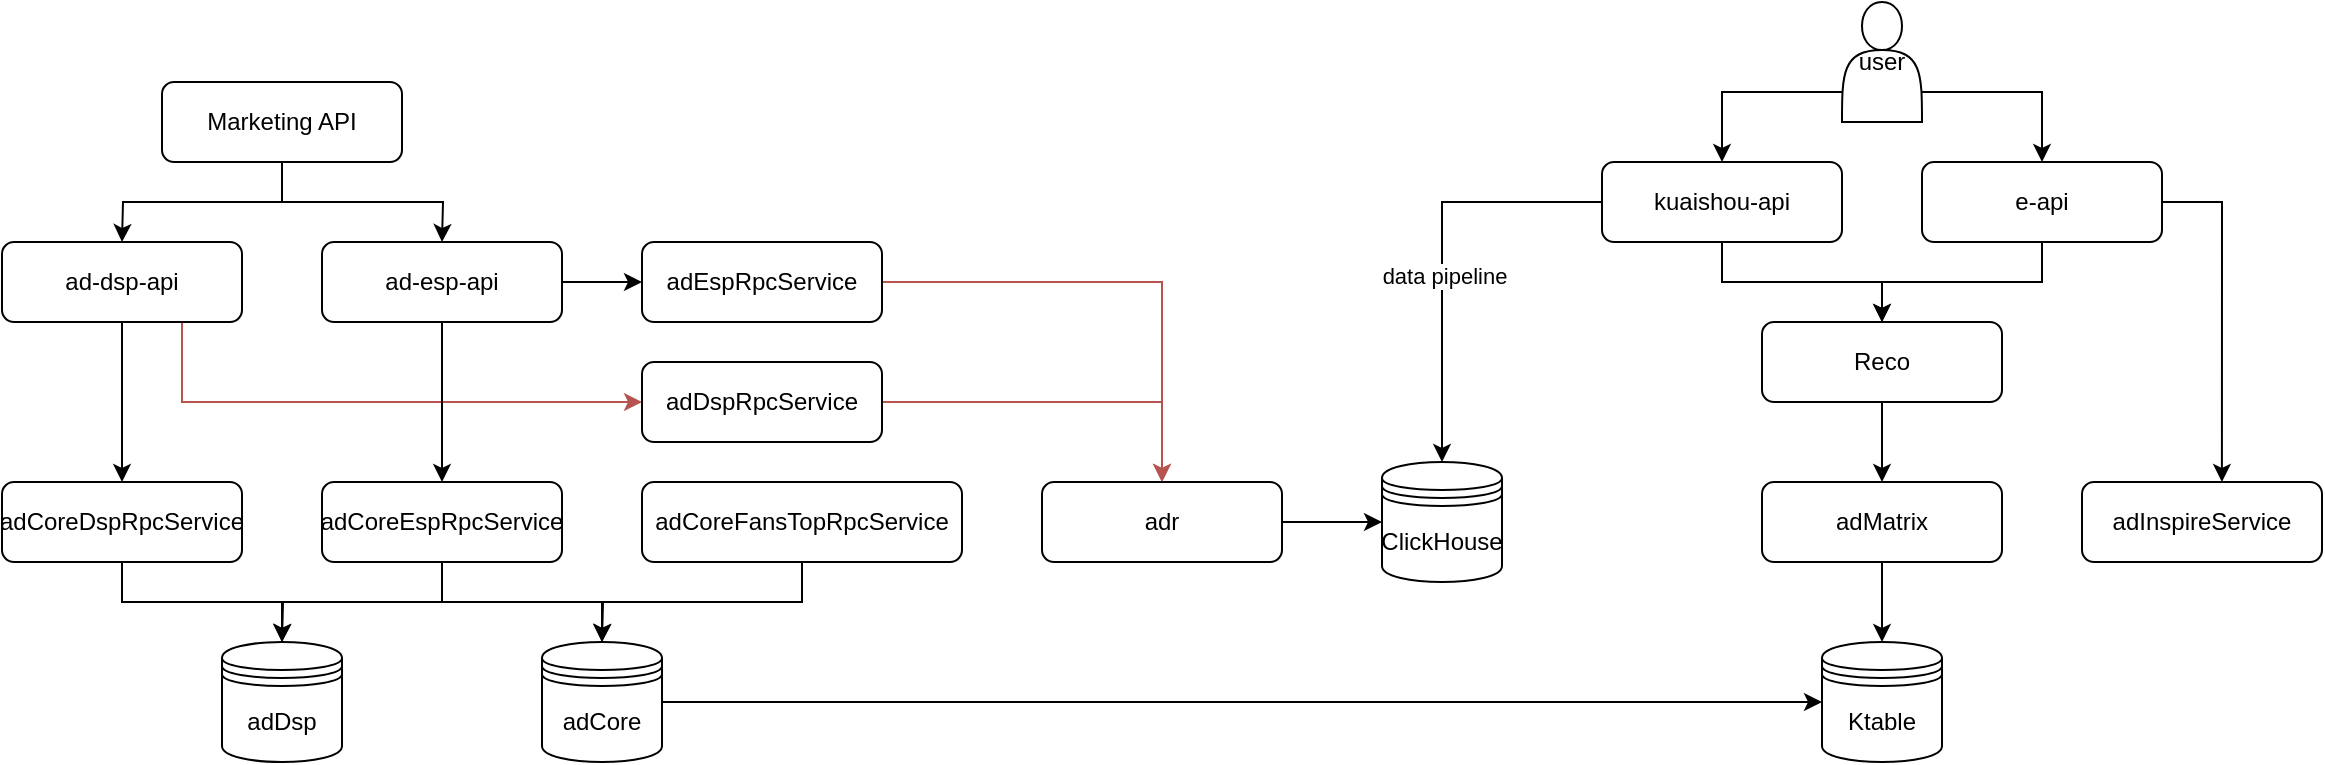 <mxfile version="17.2.5" type="github">
  <diagram id="xDiTu3_3AWAYvyxSFZS6" name="Page-1">
    <mxGraphModel dx="1298" dy="782" grid="1" gridSize="10" guides="1" tooltips="1" connect="1" arrows="1" fold="1" page="1" pageScale="1" pageWidth="827" pageHeight="1169" math="0" shadow="0">
      <root>
        <mxCell id="0" />
        <mxCell id="1" parent="0" />
        <mxCell id="-li0W7I0oBlAdKbRJxmY-7" style="edgeStyle=orthogonalEdgeStyle;rounded=0;orthogonalLoop=1;jettySize=auto;html=1;exitX=0.5;exitY=1;exitDx=0;exitDy=0;entryX=0.5;entryY=0;entryDx=0;entryDy=0;" edge="1" parent="1" source="-li0W7I0oBlAdKbRJxmY-4">
          <mxGeometry relative="1" as="geometry">
            <mxPoint x="100" y="160" as="targetPoint" />
          </mxGeometry>
        </mxCell>
        <mxCell id="-li0W7I0oBlAdKbRJxmY-8" style="edgeStyle=orthogonalEdgeStyle;rounded=0;orthogonalLoop=1;jettySize=auto;html=1;exitX=0.5;exitY=1;exitDx=0;exitDy=0;entryX=0.5;entryY=0;entryDx=0;entryDy=0;" edge="1" parent="1" source="-li0W7I0oBlAdKbRJxmY-4">
          <mxGeometry relative="1" as="geometry">
            <mxPoint x="260" y="160" as="targetPoint" />
          </mxGeometry>
        </mxCell>
        <mxCell id="-li0W7I0oBlAdKbRJxmY-4" value="Marketing API" style="rounded=1;whiteSpace=wrap;html=1;" vertex="1" parent="1">
          <mxGeometry x="120" y="80" width="120" height="40" as="geometry" />
        </mxCell>
        <mxCell id="-li0W7I0oBlAdKbRJxmY-13" style="edgeStyle=orthogonalEdgeStyle;rounded=0;orthogonalLoop=1;jettySize=auto;html=1;exitX=0.5;exitY=1;exitDx=0;exitDy=0;entryX=0.5;entryY=0;entryDx=0;entryDy=0;" edge="1" parent="1" source="-li0W7I0oBlAdKbRJxmY-9" target="-li0W7I0oBlAdKbRJxmY-11">
          <mxGeometry relative="1" as="geometry" />
        </mxCell>
        <mxCell id="-li0W7I0oBlAdKbRJxmY-48" style="edgeStyle=orthogonalEdgeStyle;rounded=0;jumpStyle=arc;orthogonalLoop=1;jettySize=auto;html=1;exitX=0.75;exitY=1;exitDx=0;exitDy=0;entryX=0;entryY=0.5;entryDx=0;entryDy=0;fillColor=#f8cecc;strokeColor=#b85450;" edge="1" parent="1" source="-li0W7I0oBlAdKbRJxmY-9" target="-li0W7I0oBlAdKbRJxmY-47">
          <mxGeometry relative="1" as="geometry" />
        </mxCell>
        <mxCell id="-li0W7I0oBlAdKbRJxmY-9" value="ad-dsp-api" style="rounded=1;whiteSpace=wrap;html=1;" vertex="1" parent="1">
          <mxGeometry x="40" y="160" width="120" height="40" as="geometry" />
        </mxCell>
        <mxCell id="-li0W7I0oBlAdKbRJxmY-14" style="edgeStyle=orthogonalEdgeStyle;rounded=0;orthogonalLoop=1;jettySize=auto;html=1;exitX=0.5;exitY=1;exitDx=0;exitDy=0;entryX=0.5;entryY=0;entryDx=0;entryDy=0;" edge="1" parent="1" source="-li0W7I0oBlAdKbRJxmY-10" target="-li0W7I0oBlAdKbRJxmY-12">
          <mxGeometry relative="1" as="geometry" />
        </mxCell>
        <mxCell id="-li0W7I0oBlAdKbRJxmY-35" style="edgeStyle=orthogonalEdgeStyle;rounded=0;orthogonalLoop=1;jettySize=auto;html=1;exitX=1;exitY=0.5;exitDx=0;exitDy=0;" edge="1" parent="1" source="-li0W7I0oBlAdKbRJxmY-10" target="-li0W7I0oBlAdKbRJxmY-34">
          <mxGeometry relative="1" as="geometry" />
        </mxCell>
        <mxCell id="-li0W7I0oBlAdKbRJxmY-10" value="ad-esp-api" style="rounded=1;whiteSpace=wrap;html=1;" vertex="1" parent="1">
          <mxGeometry x="200" y="160" width="120" height="40" as="geometry" />
        </mxCell>
        <mxCell id="-li0W7I0oBlAdKbRJxmY-18" style="edgeStyle=orthogonalEdgeStyle;rounded=0;orthogonalLoop=1;jettySize=auto;html=1;exitX=0.5;exitY=1;exitDx=0;exitDy=0;" edge="1" parent="1" source="-li0W7I0oBlAdKbRJxmY-11" target="-li0W7I0oBlAdKbRJxmY-16">
          <mxGeometry relative="1" as="geometry" />
        </mxCell>
        <mxCell id="-li0W7I0oBlAdKbRJxmY-11" value="adCoreDspRpcService" style="rounded=1;whiteSpace=wrap;html=1;" vertex="1" parent="1">
          <mxGeometry x="40" y="280" width="120" height="40" as="geometry" />
        </mxCell>
        <mxCell id="-li0W7I0oBlAdKbRJxmY-19" style="edgeStyle=orthogonalEdgeStyle;rounded=0;orthogonalLoop=1;jettySize=auto;html=1;exitX=0.5;exitY=1;exitDx=0;exitDy=0;" edge="1" parent="1" source="-li0W7I0oBlAdKbRJxmY-12">
          <mxGeometry relative="1" as="geometry">
            <mxPoint x="180" y="360" as="targetPoint" />
          </mxGeometry>
        </mxCell>
        <mxCell id="-li0W7I0oBlAdKbRJxmY-21" style="edgeStyle=orthogonalEdgeStyle;rounded=0;orthogonalLoop=1;jettySize=auto;html=1;exitX=0.5;exitY=1;exitDx=0;exitDy=0;" edge="1" parent="1" source="-li0W7I0oBlAdKbRJxmY-12">
          <mxGeometry relative="1" as="geometry">
            <mxPoint x="340" y="360" as="targetPoint" />
          </mxGeometry>
        </mxCell>
        <mxCell id="-li0W7I0oBlAdKbRJxmY-12" value="adCoreEspRpcService" style="rounded=1;whiteSpace=wrap;html=1;" vertex="1" parent="1">
          <mxGeometry x="200" y="280" width="120" height="40" as="geometry" />
        </mxCell>
        <mxCell id="-li0W7I0oBlAdKbRJxmY-20" style="edgeStyle=orthogonalEdgeStyle;rounded=0;orthogonalLoop=1;jettySize=auto;html=1;exitX=0.5;exitY=1;exitDx=0;exitDy=0;" edge="1" parent="1" source="-li0W7I0oBlAdKbRJxmY-15" target="-li0W7I0oBlAdKbRJxmY-17">
          <mxGeometry relative="1" as="geometry" />
        </mxCell>
        <mxCell id="-li0W7I0oBlAdKbRJxmY-15" value="adCoreFansTopRpcService" style="rounded=1;whiteSpace=wrap;html=1;" vertex="1" parent="1">
          <mxGeometry x="360" y="280" width="160" height="40" as="geometry" />
        </mxCell>
        <mxCell id="-li0W7I0oBlAdKbRJxmY-16" value="adDsp" style="shape=datastore;whiteSpace=wrap;html=1;" vertex="1" parent="1">
          <mxGeometry x="150" y="360" width="60" height="60" as="geometry" />
        </mxCell>
        <mxCell id="-li0W7I0oBlAdKbRJxmY-25" style="edgeStyle=orthogonalEdgeStyle;rounded=0;orthogonalLoop=1;jettySize=auto;html=1;exitX=1;exitY=0.5;exitDx=0;exitDy=0;" edge="1" parent="1" source="-li0W7I0oBlAdKbRJxmY-17" target="-li0W7I0oBlAdKbRJxmY-24">
          <mxGeometry relative="1" as="geometry" />
        </mxCell>
        <mxCell id="-li0W7I0oBlAdKbRJxmY-17" value="adCore" style="shape=datastore;whiteSpace=wrap;html=1;" vertex="1" parent="1">
          <mxGeometry x="310" y="360" width="60" height="60" as="geometry" />
        </mxCell>
        <mxCell id="-li0W7I0oBlAdKbRJxmY-29" style="edgeStyle=orthogonalEdgeStyle;rounded=0;orthogonalLoop=1;jettySize=auto;html=1;exitX=0.5;exitY=1;exitDx=0;exitDy=0;entryX=0.5;entryY=0;entryDx=0;entryDy=0;" edge="1" parent="1" source="-li0W7I0oBlAdKbRJxmY-22" target="-li0W7I0oBlAdKbRJxmY-24">
          <mxGeometry relative="1" as="geometry" />
        </mxCell>
        <mxCell id="-li0W7I0oBlAdKbRJxmY-22" value="adMatrix" style="rounded=1;whiteSpace=wrap;html=1;" vertex="1" parent="1">
          <mxGeometry x="920" y="280" width="120" height="40" as="geometry" />
        </mxCell>
        <mxCell id="-li0W7I0oBlAdKbRJxmY-24" value="Ktable" style="shape=datastore;whiteSpace=wrap;html=1;" vertex="1" parent="1">
          <mxGeometry x="950" y="360" width="60" height="60" as="geometry" />
        </mxCell>
        <mxCell id="-li0W7I0oBlAdKbRJxmY-28" style="edgeStyle=orthogonalEdgeStyle;rounded=0;orthogonalLoop=1;jettySize=auto;html=1;exitX=0.5;exitY=1;exitDx=0;exitDy=0;entryX=0.5;entryY=0;entryDx=0;entryDy=0;" edge="1" parent="1" source="-li0W7I0oBlAdKbRJxmY-27" target="-li0W7I0oBlAdKbRJxmY-22">
          <mxGeometry relative="1" as="geometry" />
        </mxCell>
        <mxCell id="-li0W7I0oBlAdKbRJxmY-27" value="Reco" style="rounded=1;whiteSpace=wrap;html=1;" vertex="1" parent="1">
          <mxGeometry x="920" y="200" width="120" height="40" as="geometry" />
        </mxCell>
        <mxCell id="-li0W7I0oBlAdKbRJxmY-32" style="edgeStyle=orthogonalEdgeStyle;rounded=0;orthogonalLoop=1;jettySize=auto;html=1;exitX=0.5;exitY=1;exitDx=0;exitDy=0;entryX=0.5;entryY=0;entryDx=0;entryDy=0;" edge="1" parent="1" source="-li0W7I0oBlAdKbRJxmY-30" target="-li0W7I0oBlAdKbRJxmY-27">
          <mxGeometry relative="1" as="geometry" />
        </mxCell>
        <mxCell id="-li0W7I0oBlAdKbRJxmY-44" style="edgeStyle=orthogonalEdgeStyle;rounded=0;orthogonalLoop=1;jettySize=auto;html=1;exitX=0;exitY=0.5;exitDx=0;exitDy=0;" edge="1" parent="1" source="-li0W7I0oBlAdKbRJxmY-30" target="-li0W7I0oBlAdKbRJxmY-38">
          <mxGeometry relative="1" as="geometry" />
        </mxCell>
        <mxCell id="-li0W7I0oBlAdKbRJxmY-45" value="data pipeline" style="edgeLabel;html=1;align=center;verticalAlign=middle;resizable=0;points=[];" vertex="1" connectable="0" parent="-li0W7I0oBlAdKbRJxmY-44">
          <mxGeometry x="0.114" y="1" relative="1" as="geometry">
            <mxPoint as="offset" />
          </mxGeometry>
        </mxCell>
        <mxCell id="-li0W7I0oBlAdKbRJxmY-30" value="kuaishou-api" style="rounded=1;whiteSpace=wrap;html=1;" vertex="1" parent="1">
          <mxGeometry x="840" y="120" width="120" height="40" as="geometry" />
        </mxCell>
        <mxCell id="-li0W7I0oBlAdKbRJxmY-33" style="edgeStyle=orthogonalEdgeStyle;rounded=0;orthogonalLoop=1;jettySize=auto;html=1;exitX=0.5;exitY=1;exitDx=0;exitDy=0;entryX=0.5;entryY=0;entryDx=0;entryDy=0;" edge="1" parent="1" source="-li0W7I0oBlAdKbRJxmY-31" target="-li0W7I0oBlAdKbRJxmY-27">
          <mxGeometry relative="1" as="geometry" />
        </mxCell>
        <mxCell id="-li0W7I0oBlAdKbRJxmY-51" style="edgeStyle=orthogonalEdgeStyle;rounded=0;jumpStyle=arc;orthogonalLoop=1;jettySize=auto;html=1;exitX=1;exitY=0.5;exitDx=0;exitDy=0;entryX=0.583;entryY=0;entryDx=0;entryDy=0;entryPerimeter=0;" edge="1" parent="1" source="-li0W7I0oBlAdKbRJxmY-31" target="-li0W7I0oBlAdKbRJxmY-50">
          <mxGeometry relative="1" as="geometry" />
        </mxCell>
        <mxCell id="-li0W7I0oBlAdKbRJxmY-31" value="e-api" style="rounded=1;whiteSpace=wrap;html=1;" vertex="1" parent="1">
          <mxGeometry x="1000" y="120" width="120" height="40" as="geometry" />
        </mxCell>
        <mxCell id="-li0W7I0oBlAdKbRJxmY-37" style="edgeStyle=orthogonalEdgeStyle;rounded=0;orthogonalLoop=1;jettySize=auto;html=1;exitX=1;exitY=0.5;exitDx=0;exitDy=0;entryX=0.5;entryY=0;entryDx=0;entryDy=0;fillColor=#f8cecc;strokeColor=#b85450;" edge="1" parent="1" source="-li0W7I0oBlAdKbRJxmY-34" target="-li0W7I0oBlAdKbRJxmY-36">
          <mxGeometry relative="1" as="geometry" />
        </mxCell>
        <mxCell id="-li0W7I0oBlAdKbRJxmY-34" value="adEspRpcService" style="rounded=1;whiteSpace=wrap;html=1;" vertex="1" parent="1">
          <mxGeometry x="360" y="160" width="120" height="40" as="geometry" />
        </mxCell>
        <mxCell id="-li0W7I0oBlAdKbRJxmY-39" style="edgeStyle=orthogonalEdgeStyle;rounded=0;orthogonalLoop=1;jettySize=auto;html=1;exitX=1;exitY=0.5;exitDx=0;exitDy=0;entryX=0;entryY=0.5;entryDx=0;entryDy=0;" edge="1" parent="1" source="-li0W7I0oBlAdKbRJxmY-36" target="-li0W7I0oBlAdKbRJxmY-38">
          <mxGeometry relative="1" as="geometry" />
        </mxCell>
        <mxCell id="-li0W7I0oBlAdKbRJxmY-36" value="adr" style="rounded=1;whiteSpace=wrap;html=1;" vertex="1" parent="1">
          <mxGeometry x="560" y="280" width="120" height="40" as="geometry" />
        </mxCell>
        <mxCell id="-li0W7I0oBlAdKbRJxmY-38" value="ClickHouse" style="shape=datastore;whiteSpace=wrap;html=1;" vertex="1" parent="1">
          <mxGeometry x="730" y="270" width="60" height="60" as="geometry" />
        </mxCell>
        <mxCell id="-li0W7I0oBlAdKbRJxmY-49" style="edgeStyle=orthogonalEdgeStyle;rounded=0;jumpStyle=arc;orthogonalLoop=1;jettySize=auto;html=1;exitX=1;exitY=0.5;exitDx=0;exitDy=0;entryX=0.5;entryY=0;entryDx=0;entryDy=0;fillColor=#f8cecc;strokeColor=#b85450;" edge="1" parent="1" source="-li0W7I0oBlAdKbRJxmY-47" target="-li0W7I0oBlAdKbRJxmY-36">
          <mxGeometry relative="1" as="geometry" />
        </mxCell>
        <mxCell id="-li0W7I0oBlAdKbRJxmY-47" value="adDspRpcService" style="rounded=1;whiteSpace=wrap;html=1;" vertex="1" parent="1">
          <mxGeometry x="360" y="220" width="120" height="40" as="geometry" />
        </mxCell>
        <mxCell id="-li0W7I0oBlAdKbRJxmY-50" value="adInspireService" style="rounded=1;whiteSpace=wrap;html=1;" vertex="1" parent="1">
          <mxGeometry x="1080" y="280" width="120" height="40" as="geometry" />
        </mxCell>
        <mxCell id="-li0W7I0oBlAdKbRJxmY-53" style="edgeStyle=orthogonalEdgeStyle;rounded=0;jumpStyle=arc;orthogonalLoop=1;jettySize=auto;html=1;exitX=0;exitY=0.75;exitDx=0;exitDy=0;entryX=0.5;entryY=0;entryDx=0;entryDy=0;" edge="1" parent="1" source="-li0W7I0oBlAdKbRJxmY-52" target="-li0W7I0oBlAdKbRJxmY-30">
          <mxGeometry relative="1" as="geometry" />
        </mxCell>
        <mxCell id="-li0W7I0oBlAdKbRJxmY-54" style="edgeStyle=orthogonalEdgeStyle;rounded=0;jumpStyle=arc;orthogonalLoop=1;jettySize=auto;html=1;exitX=1;exitY=0.75;exitDx=0;exitDy=0;entryX=0.5;entryY=0;entryDx=0;entryDy=0;" edge="1" parent="1" source="-li0W7I0oBlAdKbRJxmY-52" target="-li0W7I0oBlAdKbRJxmY-31">
          <mxGeometry relative="1" as="geometry" />
        </mxCell>
        <mxCell id="-li0W7I0oBlAdKbRJxmY-52" value="user" style="shape=actor;whiteSpace=wrap;html=1;" vertex="1" parent="1">
          <mxGeometry x="960" y="40" width="40" height="60" as="geometry" />
        </mxCell>
      </root>
    </mxGraphModel>
  </diagram>
</mxfile>
